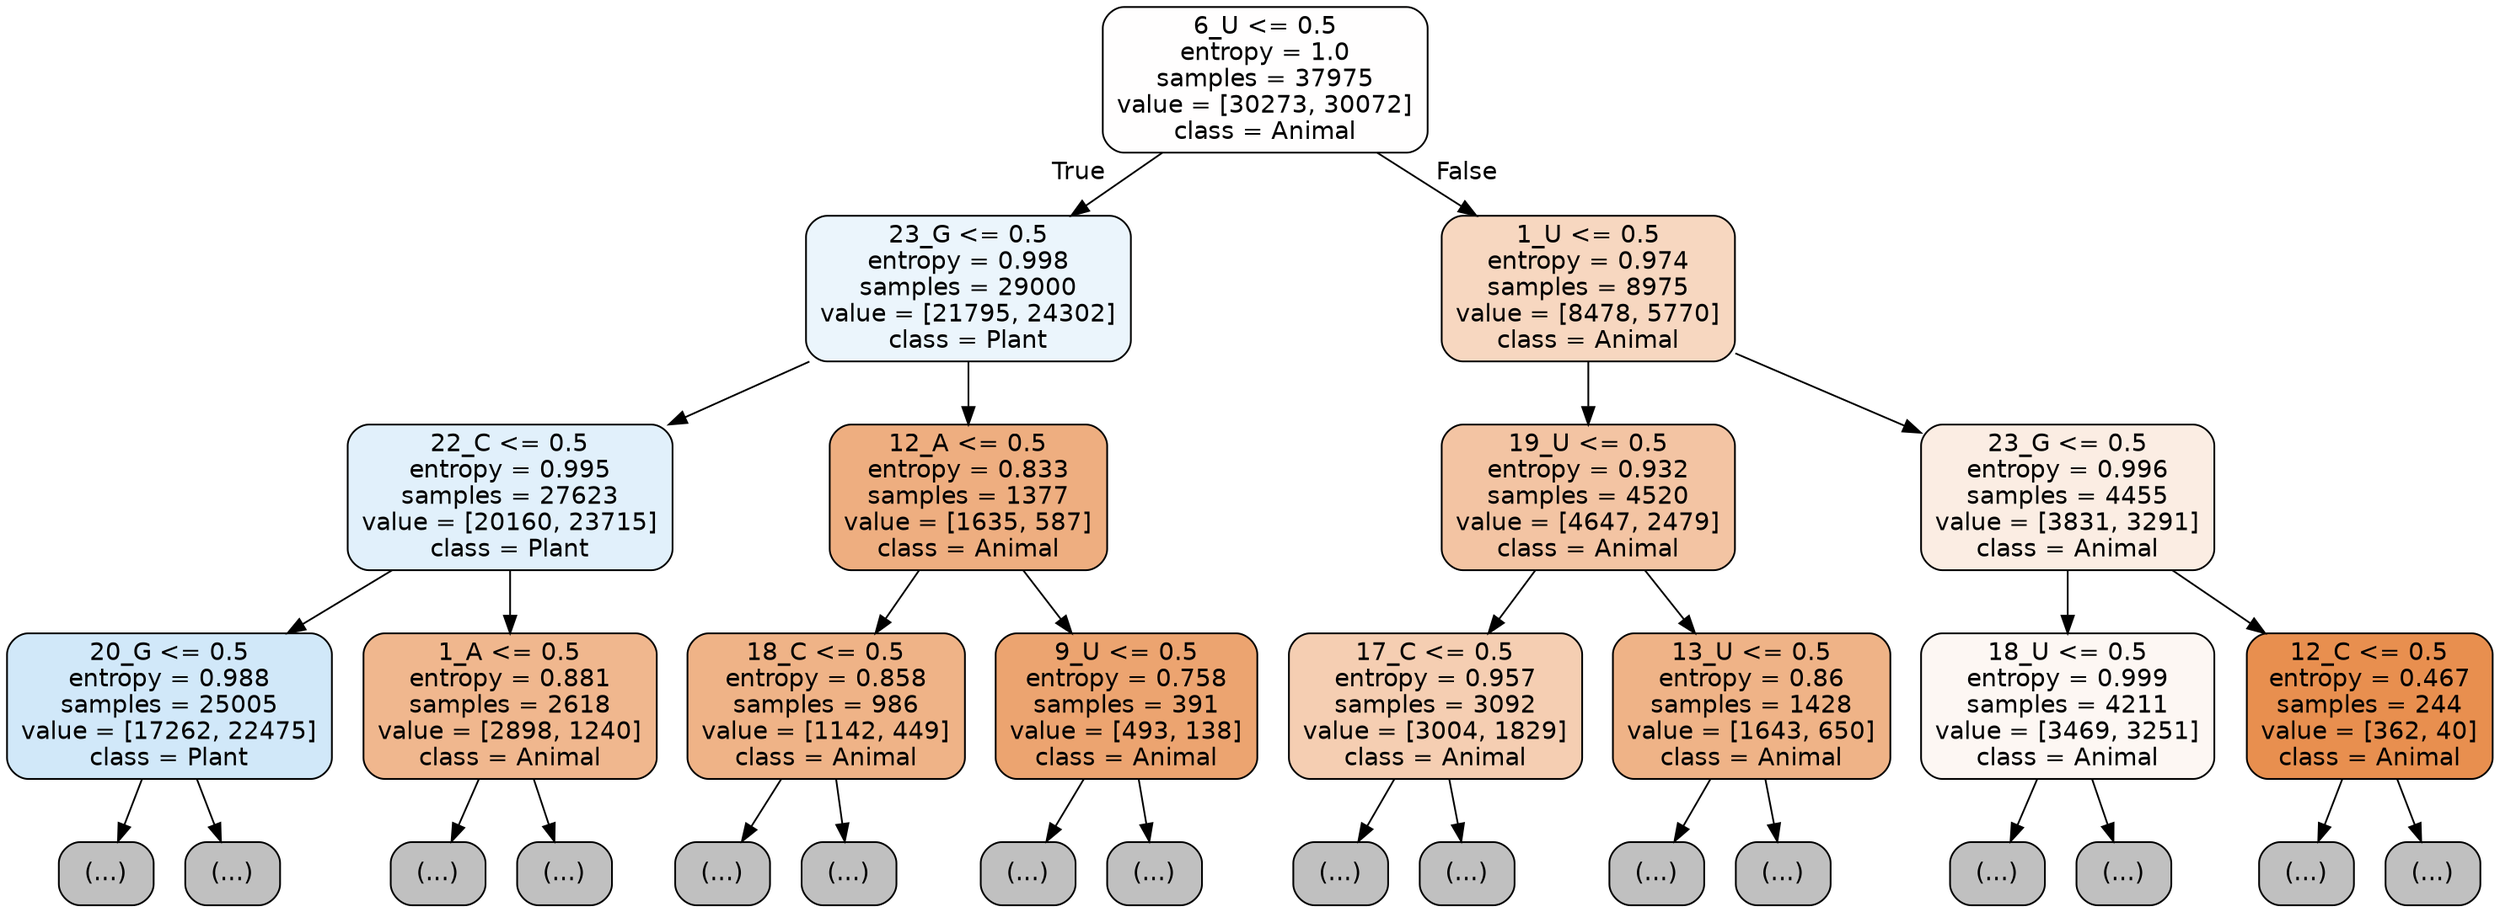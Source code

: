 digraph Tree {
node [shape=box, style="filled, rounded", color="black", fontname="helvetica"] ;
edge [fontname="helvetica"] ;
0 [label="6_U <= 0.5\nentropy = 1.0\nsamples = 37975\nvalue = [30273, 30072]\nclass = Animal", fillcolor="#fffefe"] ;
1 [label="23_G <= 0.5\nentropy = 0.998\nsamples = 29000\nvalue = [21795, 24302]\nclass = Plant", fillcolor="#ebf5fc"] ;
0 -> 1 [labeldistance=2.5, labelangle=45, headlabel="True"] ;
2 [label="22_C <= 0.5\nentropy = 0.995\nsamples = 27623\nvalue = [20160, 23715]\nclass = Plant", fillcolor="#e1f0fb"] ;
1 -> 2 ;
3 [label="20_G <= 0.5\nentropy = 0.988\nsamples = 25005\nvalue = [17262, 22475]\nclass = Plant", fillcolor="#d1e8f9"] ;
2 -> 3 ;
4 [label="(...)", fillcolor="#C0C0C0"] ;
3 -> 4 ;
7991 [label="(...)", fillcolor="#C0C0C0"] ;
3 -> 7991 ;
10618 [label="1_A <= 0.5\nentropy = 0.881\nsamples = 2618\nvalue = [2898, 1240]\nclass = Animal", fillcolor="#f0b78e"] ;
2 -> 10618 ;
10619 [label="(...)", fillcolor="#C0C0C0"] ;
10618 -> 10619 ;
11668 [label="(...)", fillcolor="#C0C0C0"] ;
10618 -> 11668 ;
11921 [label="12_A <= 0.5\nentropy = 0.833\nsamples = 1377\nvalue = [1635, 587]\nclass = Animal", fillcolor="#eeae80"] ;
1 -> 11921 ;
11922 [label="18_C <= 0.5\nentropy = 0.858\nsamples = 986\nvalue = [1142, 449]\nclass = Animal", fillcolor="#efb387"] ;
11921 -> 11922 ;
11923 [label="(...)", fillcolor="#C0C0C0"] ;
11922 -> 11923 ;
12244 [label="(...)", fillcolor="#C0C0C0"] ;
11922 -> 12244 ;
12353 [label="9_U <= 0.5\nentropy = 0.758\nsamples = 391\nvalue = [493, 138]\nclass = Animal", fillcolor="#eca470"] ;
11921 -> 12353 ;
12354 [label="(...)", fillcolor="#C0C0C0"] ;
12353 -> 12354 ;
12461 [label="(...)", fillcolor="#C0C0C0"] ;
12353 -> 12461 ;
12500 [label="1_U <= 0.5\nentropy = 0.974\nsamples = 8975\nvalue = [8478, 5770]\nclass = Animal", fillcolor="#f7d7c0"] ;
0 -> 12500 [labeldistance=2.5, labelangle=-45, headlabel="False"] ;
12501 [label="19_U <= 0.5\nentropy = 0.932\nsamples = 4520\nvalue = [4647, 2479]\nclass = Animal", fillcolor="#f3c4a3"] ;
12500 -> 12501 ;
12502 [label="17_C <= 0.5\nentropy = 0.957\nsamples = 3092\nvalue = [3004, 1829]\nclass = Animal", fillcolor="#f5ceb2"] ;
12501 -> 12502 ;
12503 [label="(...)", fillcolor="#C0C0C0"] ;
12502 -> 12503 ;
13924 [label="(...)", fillcolor="#C0C0C0"] ;
12502 -> 13924 ;
14385 [label="13_U <= 0.5\nentropy = 0.86\nsamples = 1428\nvalue = [1643, 650]\nclass = Animal", fillcolor="#efb387"] ;
12501 -> 14385 ;
14386 [label="(...)", fillcolor="#C0C0C0"] ;
14385 -> 14386 ;
14849 [label="(...)", fillcolor="#C0C0C0"] ;
14385 -> 14849 ;
15088 [label="23_G <= 0.5\nentropy = 0.996\nsamples = 4455\nvalue = [3831, 3291]\nclass = Animal", fillcolor="#fbede3"] ;
12500 -> 15088 ;
15089 [label="18_U <= 0.5\nentropy = 0.999\nsamples = 4211\nvalue = [3469, 3251]\nclass = Animal", fillcolor="#fdf7f3"] ;
15088 -> 15089 ;
15090 [label="(...)", fillcolor="#C0C0C0"] ;
15089 -> 15090 ;
16485 [label="(...)", fillcolor="#C0C0C0"] ;
15089 -> 16485 ;
16974 [label="12_C <= 0.5\nentropy = 0.467\nsamples = 244\nvalue = [362, 40]\nclass = Animal", fillcolor="#e88f4f"] ;
15088 -> 16974 ;
16975 [label="(...)", fillcolor="#C0C0C0"] ;
16974 -> 16975 ;
17024 [label="(...)", fillcolor="#C0C0C0"] ;
16974 -> 17024 ;
}